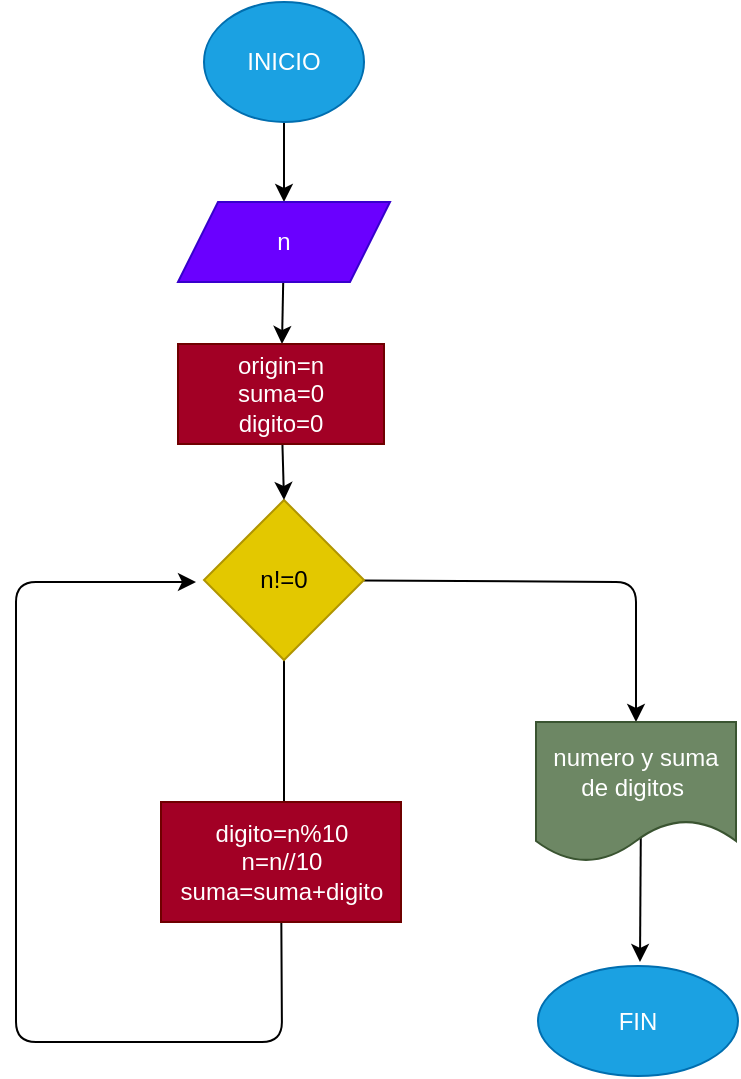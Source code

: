<mxfile>
    <diagram id="2nFz9mVPrJzOozrilUYn" name="Página-1">
        <mxGraphModel dx="308" dy="262" grid="1" gridSize="10" guides="1" tooltips="1" connect="1" arrows="1" fold="1" page="1" pageScale="1" pageWidth="827" pageHeight="1169" math="0" shadow="0">
            <root>
                <mxCell id="0"/>
                <mxCell id="1" parent="0"/>
                <mxCell id="3" style="edgeStyle=none;html=1;" parent="1" source="2" target="4" edge="1">
                    <mxGeometry relative="1" as="geometry">
                        <mxPoint x="460" y="160" as="targetPoint"/>
                    </mxGeometry>
                </mxCell>
                <mxCell id="2" value="INICIO" style="ellipse;whiteSpace=wrap;html=1;fillColor=#1ba1e2;fontColor=#ffffff;strokeColor=#006EAF;" parent="1" vertex="1">
                    <mxGeometry x="414" y="40" width="80" height="60" as="geometry"/>
                </mxCell>
                <mxCell id="9" style="edgeStyle=none;html=1;" parent="1" source="4" target="8" edge="1">
                    <mxGeometry relative="1" as="geometry"/>
                </mxCell>
                <mxCell id="4" value="n" style="shape=parallelogram;perimeter=parallelogramPerimeter;whiteSpace=wrap;html=1;fixedSize=1;fillColor=#6a00ff;fontColor=#ffffff;strokeColor=#3700CC;" parent="1" vertex="1">
                    <mxGeometry x="401" y="140" width="106" height="40" as="geometry"/>
                </mxCell>
                <mxCell id="11" style="edgeStyle=none;html=1;" parent="1" source="6" edge="1">
                    <mxGeometry relative="1" as="geometry">
                        <mxPoint x="454" y="480" as="targetPoint"/>
                    </mxGeometry>
                </mxCell>
                <mxCell id="13" style="edgeStyle=none;html=1;" parent="1" source="6" target="14" edge="1">
                    <mxGeometry relative="1" as="geometry">
                        <mxPoint x="532.4" y="330" as="targetPoint"/>
                        <Array as="points">
                            <mxPoint x="630" y="330"/>
                        </Array>
                    </mxGeometry>
                </mxCell>
                <mxCell id="6" value="n!=0" style="rhombus;whiteSpace=wrap;html=1;fillColor=#e3c800;fontColor=#000000;strokeColor=#B09500;" parent="1" vertex="1">
                    <mxGeometry x="414" y="289" width="80" height="80" as="geometry"/>
                </mxCell>
                <mxCell id="10" style="edgeStyle=none;html=1;entryX=0.5;entryY=0;entryDx=0;entryDy=0;" parent="1" source="8" target="6" edge="1">
                    <mxGeometry relative="1" as="geometry"/>
                </mxCell>
                <mxCell id="8" value="origin=n&lt;br&gt;suma=0&lt;br&gt;digito=0" style="rounded=0;whiteSpace=wrap;html=1;fillColor=#a20025;fontColor=#ffffff;strokeColor=#6F0000;" parent="1" vertex="1">
                    <mxGeometry x="401" y="211" width="103" height="50" as="geometry"/>
                </mxCell>
                <mxCell id="15" style="edgeStyle=none;html=1;" parent="1" source="12" edge="1">
                    <mxGeometry relative="1" as="geometry">
                        <mxPoint x="410" y="330" as="targetPoint"/>
                        <Array as="points">
                            <mxPoint x="453" y="560"/>
                            <mxPoint x="320" y="560"/>
                            <mxPoint x="320" y="330"/>
                        </Array>
                    </mxGeometry>
                </mxCell>
                <mxCell id="12" value="digito=n%10&lt;br&gt;n=n//10&lt;br&gt;suma=suma+digito" style="rounded=0;whiteSpace=wrap;html=1;fillColor=#a20025;fontColor=#ffffff;strokeColor=#6F0000;" parent="1" vertex="1">
                    <mxGeometry x="392.5" y="440" width="120" height="60" as="geometry"/>
                </mxCell>
                <mxCell id="17" value="" style="edgeStyle=none;html=1;exitX=0.524;exitY=0.874;exitDx=0;exitDy=0;exitPerimeter=0;" edge="1" parent="1">
                    <mxGeometry relative="1" as="geometry">
                        <mxPoint x="632.4" y="456.18" as="sourcePoint"/>
                        <mxPoint x="632" y="520" as="targetPoint"/>
                    </mxGeometry>
                </mxCell>
                <mxCell id="14" value="numero y suma de digitos&amp;nbsp;" style="shape=document;whiteSpace=wrap;html=1;boundedLbl=1;fillColor=#6d8764;fontColor=#ffffff;strokeColor=#3A5431;" parent="1" vertex="1">
                    <mxGeometry x="580" y="400" width="100" height="70" as="geometry"/>
                </mxCell>
                <mxCell id="16" value="FIN" style="ellipse;whiteSpace=wrap;html=1;fillColor=#1ba1e2;strokeColor=#006EAF;fontColor=#ffffff;" vertex="1" parent="1">
                    <mxGeometry x="581" y="522" width="100" height="55" as="geometry"/>
                </mxCell>
            </root>
        </mxGraphModel>
    </diagram>
</mxfile>